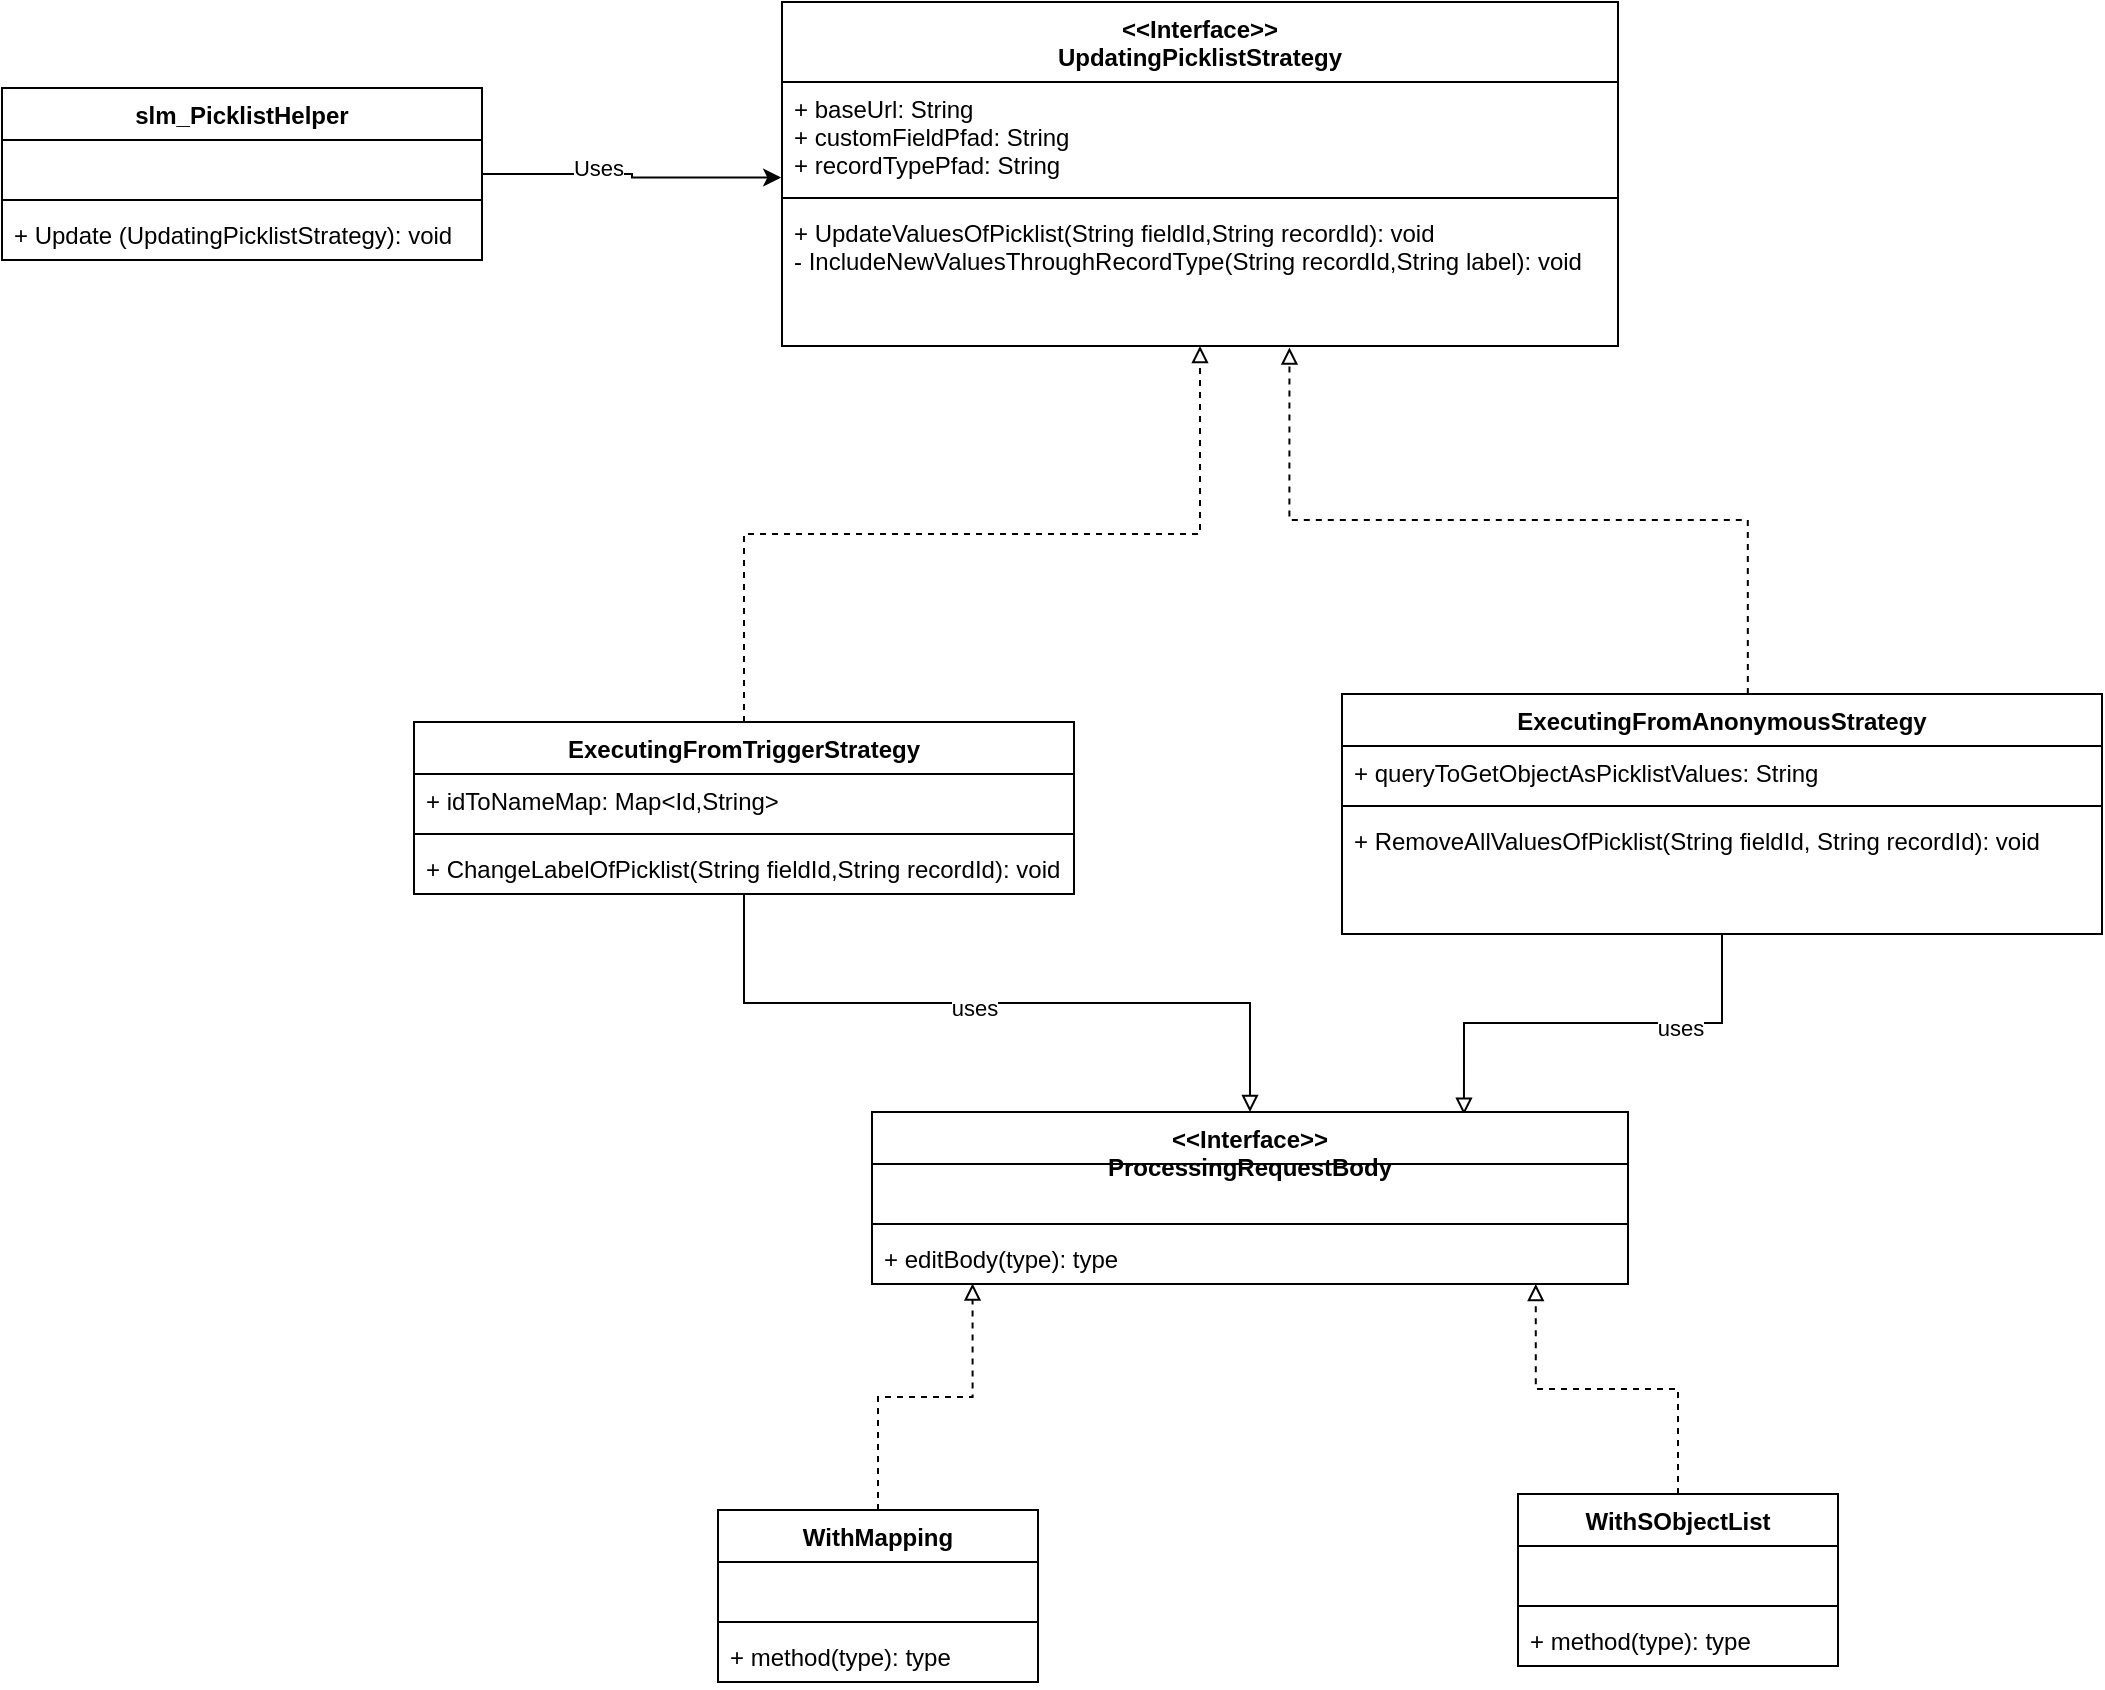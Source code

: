 <mxfile version="14.6.13" type="github">
  <diagram id="QViLeHLDrhday703b7fY" name="Page-1">
    <mxGraphModel dx="1438" dy="956" grid="0" gridSize="10" guides="1" tooltips="1" connect="1" arrows="1" fold="1" page="0" pageScale="1" pageWidth="827" pageHeight="1169" math="0" shadow="0">
      <root>
        <mxCell id="0" />
        <mxCell id="1" parent="0" />
        <mxCell id="MdjrQjjgcwomE5C_Bdvl-35" style="edgeStyle=orthogonalEdgeStyle;rounded=0;orthogonalLoop=1;jettySize=auto;html=1;entryX=-0.001;entryY=0.885;entryDx=0;entryDy=0;entryPerimeter=0;" edge="1" parent="1" source="MdjrQjjgcwomE5C_Bdvl-1" target="MdjrQjjgcwomE5C_Bdvl-14">
          <mxGeometry relative="1" as="geometry" />
        </mxCell>
        <mxCell id="MdjrQjjgcwomE5C_Bdvl-36" value="Uses" style="edgeLabel;html=1;align=center;verticalAlign=middle;resizable=0;points=[];" vertex="1" connectable="0" parent="MdjrQjjgcwomE5C_Bdvl-35">
          <mxGeometry x="-0.231" y="3" relative="1" as="geometry">
            <mxPoint as="offset" />
          </mxGeometry>
        </mxCell>
        <mxCell id="MdjrQjjgcwomE5C_Bdvl-1" value="slm_PicklistHelper" style="swimlane;fontStyle=1;align=center;verticalAlign=top;childLayout=stackLayout;horizontal=1;startSize=26;horizontalStack=0;resizeParent=1;resizeParentMax=0;resizeLast=0;collapsible=1;marginBottom=0;" vertex="1" parent="1">
          <mxGeometry x="-180" y="-127" width="240" height="86" as="geometry" />
        </mxCell>
        <mxCell id="MdjrQjjgcwomE5C_Bdvl-2" value=" " style="text;strokeColor=none;fillColor=none;align=left;verticalAlign=top;spacingLeft=4;spacingRight=4;overflow=hidden;rotatable=0;points=[[0,0.5],[1,0.5]];portConstraint=eastwest;" vertex="1" parent="MdjrQjjgcwomE5C_Bdvl-1">
          <mxGeometry y="26" width="240" height="26" as="geometry" />
        </mxCell>
        <mxCell id="MdjrQjjgcwomE5C_Bdvl-3" value="" style="line;strokeWidth=1;fillColor=none;align=left;verticalAlign=middle;spacingTop=-1;spacingLeft=3;spacingRight=3;rotatable=0;labelPosition=right;points=[];portConstraint=eastwest;" vertex="1" parent="MdjrQjjgcwomE5C_Bdvl-1">
          <mxGeometry y="52" width="240" height="8" as="geometry" />
        </mxCell>
        <mxCell id="MdjrQjjgcwomE5C_Bdvl-4" value="+ Update (UpdatingPicklistStrategy): void" style="text;strokeColor=none;fillColor=none;align=left;verticalAlign=top;spacingLeft=4;spacingRight=4;overflow=hidden;rotatable=0;points=[[0,0.5],[1,0.5]];portConstraint=eastwest;" vertex="1" parent="MdjrQjjgcwomE5C_Bdvl-1">
          <mxGeometry y="60" width="240" height="26" as="geometry" />
        </mxCell>
        <mxCell id="MdjrQjjgcwomE5C_Bdvl-17" style="edgeStyle=orthogonalEdgeStyle;rounded=0;orthogonalLoop=1;jettySize=auto;html=1;exitX=0.5;exitY=0;exitDx=0;exitDy=0;dashed=1;endArrow=block;endFill=0;" edge="1" parent="1" source="MdjrQjjgcwomE5C_Bdvl-27" target="MdjrQjjgcwomE5C_Bdvl-13">
          <mxGeometry relative="1" as="geometry">
            <mxPoint x="250" y="200" as="sourcePoint" />
          </mxGeometry>
        </mxCell>
        <mxCell id="MdjrQjjgcwomE5C_Bdvl-18" style="edgeStyle=orthogonalEdgeStyle;rounded=0;orthogonalLoop=1;jettySize=auto;html=1;exitX=0.534;exitY=0;exitDx=0;exitDy=0;exitPerimeter=0;dashed=1;endArrow=block;endFill=0;entryX=0.607;entryY=1.011;entryDx=0;entryDy=0;entryPerimeter=0;" edge="1" parent="1" source="MdjrQjjgcwomE5C_Bdvl-31" target="MdjrQjjgcwomE5C_Bdvl-16">
          <mxGeometry relative="1" as="geometry">
            <mxPoint x="605" y="200" as="sourcePoint" />
            <mxPoint x="464" y="46" as="targetPoint" />
          </mxGeometry>
        </mxCell>
        <mxCell id="MdjrQjjgcwomE5C_Bdvl-13" value="&lt;&lt;Interface&gt;&gt;&#xa;UpdatingPicklistStrategy" style="swimlane;fontStyle=1;align=center;verticalAlign=top;childLayout=stackLayout;horizontal=1;startSize=40;horizontalStack=0;resizeParent=1;resizeParentMax=0;resizeLast=0;collapsible=1;marginBottom=0;" vertex="1" parent="1">
          <mxGeometry x="210" y="-170" width="418" height="172" as="geometry" />
        </mxCell>
        <mxCell id="MdjrQjjgcwomE5C_Bdvl-14" value="+ baseUrl: String&#xa;+ customFieldPfad: String&#xa;+ recordTypePfad: String" style="text;strokeColor=none;fillColor=none;align=left;verticalAlign=top;spacingLeft=4;spacingRight=4;overflow=hidden;rotatable=0;points=[[0,0.5],[1,0.5]];portConstraint=eastwest;" vertex="1" parent="MdjrQjjgcwomE5C_Bdvl-13">
          <mxGeometry y="40" width="418" height="54" as="geometry" />
        </mxCell>
        <mxCell id="MdjrQjjgcwomE5C_Bdvl-15" value="" style="line;strokeWidth=1;fillColor=none;align=left;verticalAlign=middle;spacingTop=-1;spacingLeft=3;spacingRight=3;rotatable=0;labelPosition=right;points=[];portConstraint=eastwest;" vertex="1" parent="MdjrQjjgcwomE5C_Bdvl-13">
          <mxGeometry y="94" width="418" height="8" as="geometry" />
        </mxCell>
        <mxCell id="MdjrQjjgcwomE5C_Bdvl-16" value="+ UpdateValuesOfPicklist(String fieldId,String recordId): void&#xa;- IncludeNewValuesThroughRecordType(String recordId,String label): void" style="text;strokeColor=none;fillColor=none;align=left;verticalAlign=top;spacingLeft=4;spacingRight=4;overflow=hidden;rotatable=0;points=[[0,0.5],[1,0.5]];portConstraint=eastwest;" vertex="1" parent="MdjrQjjgcwomE5C_Bdvl-13">
          <mxGeometry y="102" width="418" height="70" as="geometry" />
        </mxCell>
        <mxCell id="MdjrQjjgcwomE5C_Bdvl-47" style="edgeStyle=orthogonalEdgeStyle;rounded=0;orthogonalLoop=1;jettySize=auto;html=1;endArrow=block;endFill=0;" edge="1" parent="1" source="MdjrQjjgcwomE5C_Bdvl-27" target="MdjrQjjgcwomE5C_Bdvl-38">
          <mxGeometry relative="1" as="geometry" />
        </mxCell>
        <mxCell id="MdjrQjjgcwomE5C_Bdvl-50" value="uses" style="edgeLabel;html=1;align=center;verticalAlign=middle;resizable=0;points=[];" vertex="1" connectable="0" parent="MdjrQjjgcwomE5C_Bdvl-47">
          <mxGeometry x="-0.066" y="-2" relative="1" as="geometry">
            <mxPoint as="offset" />
          </mxGeometry>
        </mxCell>
        <mxCell id="MdjrQjjgcwomE5C_Bdvl-27" value="ExecutingFromTriggerStrategy" style="swimlane;fontStyle=1;align=center;verticalAlign=top;childLayout=stackLayout;horizontal=1;startSize=26;horizontalStack=0;resizeParent=1;resizeParentMax=0;resizeLast=0;collapsible=1;marginBottom=0;" vertex="1" parent="1">
          <mxGeometry x="26" y="190" width="330" height="86" as="geometry" />
        </mxCell>
        <mxCell id="MdjrQjjgcwomE5C_Bdvl-28" value="+ idToNameMap: Map&lt;Id,String&gt;" style="text;strokeColor=none;fillColor=none;align=left;verticalAlign=top;spacingLeft=4;spacingRight=4;overflow=hidden;rotatable=0;points=[[0,0.5],[1,0.5]];portConstraint=eastwest;" vertex="1" parent="MdjrQjjgcwomE5C_Bdvl-27">
          <mxGeometry y="26" width="330" height="26" as="geometry" />
        </mxCell>
        <mxCell id="MdjrQjjgcwomE5C_Bdvl-29" value="" style="line;strokeWidth=1;fillColor=none;align=left;verticalAlign=middle;spacingTop=-1;spacingLeft=3;spacingRight=3;rotatable=0;labelPosition=right;points=[];portConstraint=eastwest;" vertex="1" parent="MdjrQjjgcwomE5C_Bdvl-27">
          <mxGeometry y="52" width="330" height="8" as="geometry" />
        </mxCell>
        <mxCell id="MdjrQjjgcwomE5C_Bdvl-34" value="+ ChangeLabelOfPicklist(String fieldId,String recordId): void" style="text;strokeColor=none;fillColor=none;align=left;verticalAlign=top;spacingLeft=4;spacingRight=4;overflow=hidden;rotatable=0;points=[[0,0.5],[1,0.5]];portConstraint=eastwest;" vertex="1" parent="MdjrQjjgcwomE5C_Bdvl-27">
          <mxGeometry y="60" width="330" height="26" as="geometry" />
        </mxCell>
        <mxCell id="MdjrQjjgcwomE5C_Bdvl-48" style="edgeStyle=orthogonalEdgeStyle;rounded=0;orthogonalLoop=1;jettySize=auto;html=1;entryX=0.783;entryY=0.016;entryDx=0;entryDy=0;entryPerimeter=0;endArrow=block;endFill=0;" edge="1" parent="1" source="MdjrQjjgcwomE5C_Bdvl-31" target="MdjrQjjgcwomE5C_Bdvl-38">
          <mxGeometry relative="1" as="geometry" />
        </mxCell>
        <mxCell id="MdjrQjjgcwomE5C_Bdvl-49" value="uses" style="edgeLabel;html=1;align=center;verticalAlign=middle;resizable=0;points=[];" vertex="1" connectable="0" parent="MdjrQjjgcwomE5C_Bdvl-48">
          <mxGeometry x="-0.4" y="2" relative="1" as="geometry">
            <mxPoint as="offset" />
          </mxGeometry>
        </mxCell>
        <mxCell id="MdjrQjjgcwomE5C_Bdvl-31" value="ExecutingFromAnonymousStrategy" style="swimlane;fontStyle=1;align=center;verticalAlign=top;childLayout=stackLayout;horizontal=1;startSize=26;horizontalStack=0;resizeParent=1;resizeParentMax=0;resizeLast=0;collapsible=1;marginBottom=0;" vertex="1" parent="1">
          <mxGeometry x="490" y="176" width="380" height="120" as="geometry" />
        </mxCell>
        <mxCell id="MdjrQjjgcwomE5C_Bdvl-32" value="+ queryToGetObjectAsPicklistValues: String" style="text;strokeColor=none;fillColor=none;align=left;verticalAlign=top;spacingLeft=4;spacingRight=4;overflow=hidden;rotatable=0;points=[[0,0.5],[1,0.5]];portConstraint=eastwest;" vertex="1" parent="MdjrQjjgcwomE5C_Bdvl-31">
          <mxGeometry y="26" width="380" height="26" as="geometry" />
        </mxCell>
        <mxCell id="MdjrQjjgcwomE5C_Bdvl-33" value="" style="line;strokeWidth=1;fillColor=none;align=left;verticalAlign=middle;spacingTop=-1;spacingLeft=3;spacingRight=3;rotatable=0;labelPosition=right;points=[];portConstraint=eastwest;" vertex="1" parent="MdjrQjjgcwomE5C_Bdvl-31">
          <mxGeometry y="52" width="380" height="8" as="geometry" />
        </mxCell>
        <mxCell id="MdjrQjjgcwomE5C_Bdvl-30" value="+ RemoveAllValuesOfPicklist(String fieldId, String recordId): void" style="text;strokeColor=none;fillColor=none;align=left;verticalAlign=top;spacingLeft=4;spacingRight=4;overflow=hidden;rotatable=0;points=[[0,0.5],[1,0.5]];portConstraint=eastwest;" vertex="1" parent="MdjrQjjgcwomE5C_Bdvl-31">
          <mxGeometry y="60" width="380" height="60" as="geometry" />
        </mxCell>
        <mxCell id="MdjrQjjgcwomE5C_Bdvl-38" value="&lt;&lt;Interface&gt;&gt;&#xa;ProcessingRequestBody" style="swimlane;fontStyle=1;align=center;verticalAlign=top;childLayout=stackLayout;horizontal=1;startSize=26;horizontalStack=0;resizeParent=1;resizeParentMax=0;resizeLast=0;collapsible=1;marginBottom=0;" vertex="1" parent="1">
          <mxGeometry x="255" y="385" width="378" height="86" as="geometry" />
        </mxCell>
        <mxCell id="MdjrQjjgcwomE5C_Bdvl-39" value=" " style="text;strokeColor=none;fillColor=none;align=left;verticalAlign=top;spacingLeft=4;spacingRight=4;overflow=hidden;rotatable=0;points=[[0,0.5],[1,0.5]];portConstraint=eastwest;" vertex="1" parent="MdjrQjjgcwomE5C_Bdvl-38">
          <mxGeometry y="26" width="378" height="26" as="geometry" />
        </mxCell>
        <mxCell id="MdjrQjjgcwomE5C_Bdvl-40" value="" style="line;strokeWidth=1;fillColor=none;align=left;verticalAlign=middle;spacingTop=-1;spacingLeft=3;spacingRight=3;rotatable=0;labelPosition=right;points=[];portConstraint=eastwest;" vertex="1" parent="MdjrQjjgcwomE5C_Bdvl-38">
          <mxGeometry y="52" width="378" height="8" as="geometry" />
        </mxCell>
        <mxCell id="MdjrQjjgcwomE5C_Bdvl-41" value="+ editBody(type): type" style="text;strokeColor=none;fillColor=none;align=left;verticalAlign=top;spacingLeft=4;spacingRight=4;overflow=hidden;rotatable=0;points=[[0,0.5],[1,0.5]];portConstraint=eastwest;" vertex="1" parent="MdjrQjjgcwomE5C_Bdvl-38">
          <mxGeometry y="60" width="378" height="26" as="geometry" />
        </mxCell>
        <mxCell id="MdjrQjjgcwomE5C_Bdvl-60" style="edgeStyle=orthogonalEdgeStyle;rounded=0;orthogonalLoop=1;jettySize=auto;html=1;dashed=1;endArrow=block;endFill=0;entryX=0.878;entryY=1;entryDx=0;entryDy=0;entryPerimeter=0;" edge="1" parent="1" source="MdjrQjjgcwomE5C_Bdvl-51" target="MdjrQjjgcwomE5C_Bdvl-41">
          <mxGeometry relative="1" as="geometry">
            <mxPoint x="587" y="480" as="targetPoint" />
          </mxGeometry>
        </mxCell>
        <mxCell id="MdjrQjjgcwomE5C_Bdvl-51" value="WithSObjectList" style="swimlane;fontStyle=1;align=center;verticalAlign=top;childLayout=stackLayout;horizontal=1;startSize=26;horizontalStack=0;resizeParent=1;resizeParentMax=0;resizeLast=0;collapsible=1;marginBottom=0;" vertex="1" parent="1">
          <mxGeometry x="578" y="576" width="160" height="86" as="geometry" />
        </mxCell>
        <mxCell id="MdjrQjjgcwomE5C_Bdvl-52" value=" " style="text;strokeColor=none;fillColor=none;align=left;verticalAlign=top;spacingLeft=4;spacingRight=4;overflow=hidden;rotatable=0;points=[[0,0.5],[1,0.5]];portConstraint=eastwest;" vertex="1" parent="MdjrQjjgcwomE5C_Bdvl-51">
          <mxGeometry y="26" width="160" height="26" as="geometry" />
        </mxCell>
        <mxCell id="MdjrQjjgcwomE5C_Bdvl-53" value="" style="line;strokeWidth=1;fillColor=none;align=left;verticalAlign=middle;spacingTop=-1;spacingLeft=3;spacingRight=3;rotatable=0;labelPosition=right;points=[];portConstraint=eastwest;" vertex="1" parent="MdjrQjjgcwomE5C_Bdvl-51">
          <mxGeometry y="52" width="160" height="8" as="geometry" />
        </mxCell>
        <mxCell id="MdjrQjjgcwomE5C_Bdvl-54" value="+ method(type): type" style="text;strokeColor=none;fillColor=none;align=left;verticalAlign=top;spacingLeft=4;spacingRight=4;overflow=hidden;rotatable=0;points=[[0,0.5],[1,0.5]];portConstraint=eastwest;" vertex="1" parent="MdjrQjjgcwomE5C_Bdvl-51">
          <mxGeometry y="60" width="160" height="26" as="geometry" />
        </mxCell>
        <mxCell id="MdjrQjjgcwomE5C_Bdvl-59" style="edgeStyle=orthogonalEdgeStyle;rounded=0;orthogonalLoop=1;jettySize=auto;html=1;entryX=0.133;entryY=0.992;entryDx=0;entryDy=0;entryPerimeter=0;endArrow=block;endFill=0;dashed=1;" edge="1" parent="1" source="MdjrQjjgcwomE5C_Bdvl-55" target="MdjrQjjgcwomE5C_Bdvl-41">
          <mxGeometry relative="1" as="geometry" />
        </mxCell>
        <mxCell id="MdjrQjjgcwomE5C_Bdvl-55" value="WithMapping" style="swimlane;fontStyle=1;align=center;verticalAlign=top;childLayout=stackLayout;horizontal=1;startSize=26;horizontalStack=0;resizeParent=1;resizeParentMax=0;resizeLast=0;collapsible=1;marginBottom=0;" vertex="1" parent="1">
          <mxGeometry x="178" y="584" width="160" height="86" as="geometry" />
        </mxCell>
        <mxCell id="MdjrQjjgcwomE5C_Bdvl-56" value=" " style="text;strokeColor=none;fillColor=none;align=left;verticalAlign=top;spacingLeft=4;spacingRight=4;overflow=hidden;rotatable=0;points=[[0,0.5],[1,0.5]];portConstraint=eastwest;" vertex="1" parent="MdjrQjjgcwomE5C_Bdvl-55">
          <mxGeometry y="26" width="160" height="26" as="geometry" />
        </mxCell>
        <mxCell id="MdjrQjjgcwomE5C_Bdvl-57" value="" style="line;strokeWidth=1;fillColor=none;align=left;verticalAlign=middle;spacingTop=-1;spacingLeft=3;spacingRight=3;rotatable=0;labelPosition=right;points=[];portConstraint=eastwest;" vertex="1" parent="MdjrQjjgcwomE5C_Bdvl-55">
          <mxGeometry y="52" width="160" height="8" as="geometry" />
        </mxCell>
        <mxCell id="MdjrQjjgcwomE5C_Bdvl-58" value="+ method(type): type" style="text;strokeColor=none;fillColor=none;align=left;verticalAlign=top;spacingLeft=4;spacingRight=4;overflow=hidden;rotatable=0;points=[[0,0.5],[1,0.5]];portConstraint=eastwest;" vertex="1" parent="MdjrQjjgcwomE5C_Bdvl-55">
          <mxGeometry y="60" width="160" height="26" as="geometry" />
        </mxCell>
      </root>
    </mxGraphModel>
  </diagram>
</mxfile>
